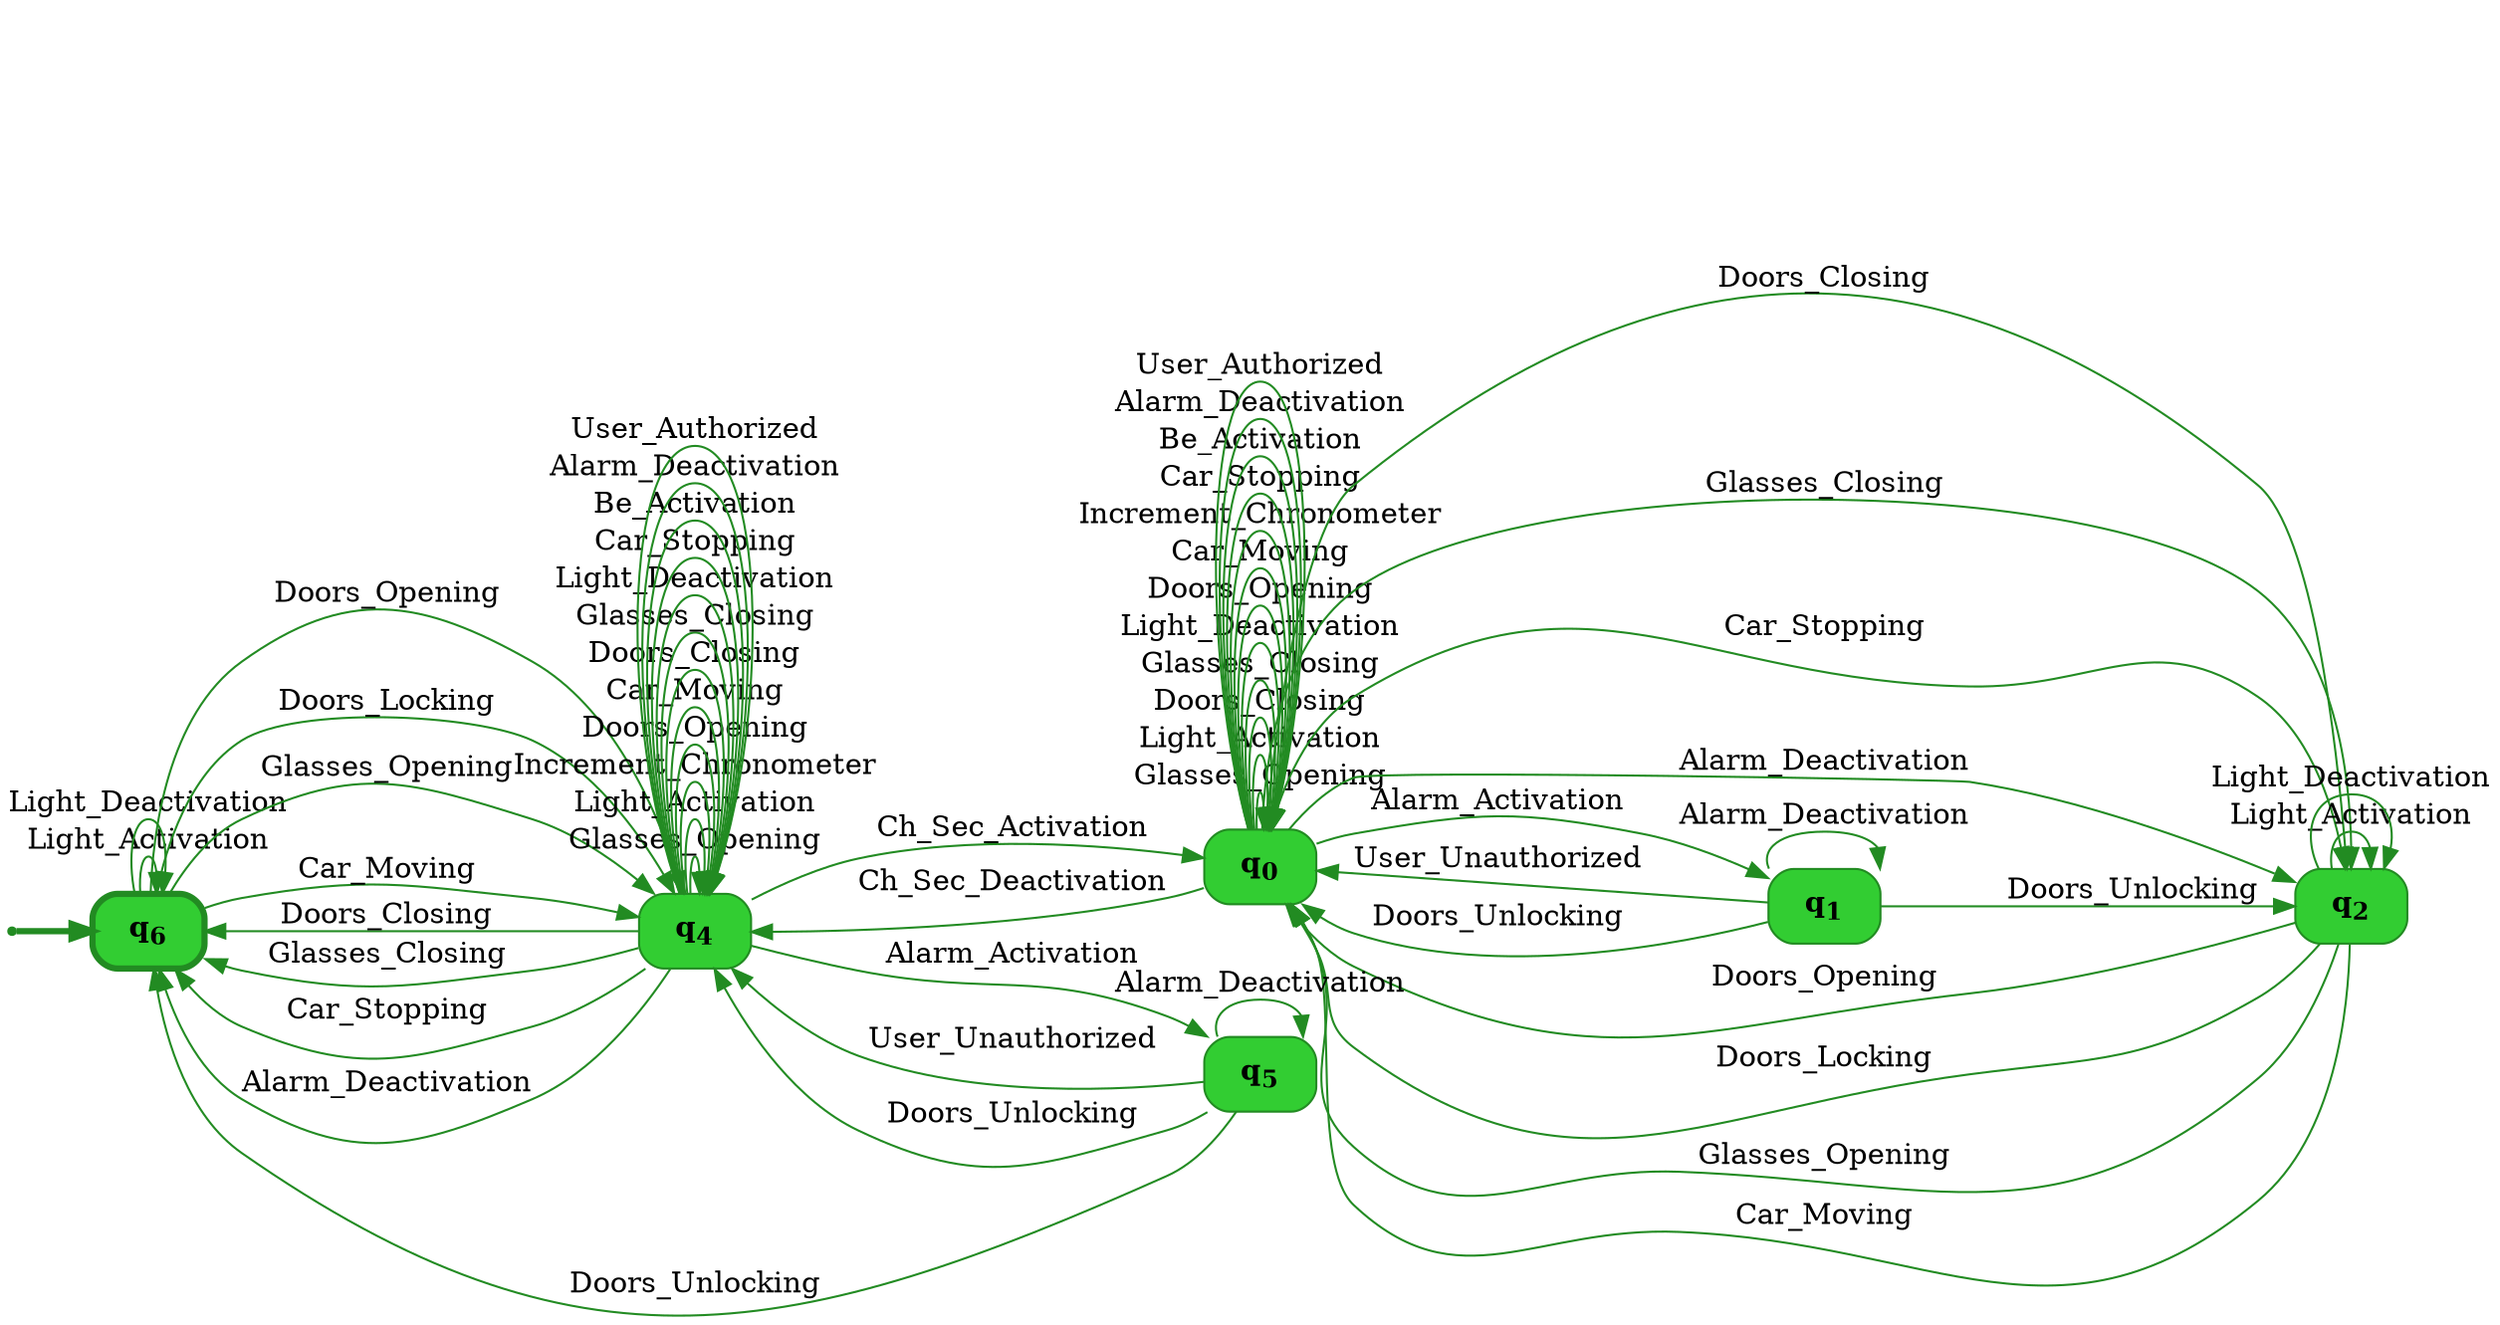 digraph g {

	rankdir="LR"

	__invisible__[shape="point", color="forestgreen"]
	q6[label=<<b>q<sub>6</sub></b>>, shape="box", style="rounded, filled", fillcolor="limegreen", color="forestgreen", penwidth=3] // Initial
	q4[label=<<b>q<sub>4</sub></b>>, shape="box", style="rounded, filled", fillcolor="limegreen", color="forestgreen"]
	q0[label=<<b>q<sub>0</sub></b>>, shape="box", style="rounded, filled", fillcolor="limegreen", color="forestgreen"]
	q2[label=<<b>q<sub>2</sub></b>>, shape="box", style="rounded, filled", fillcolor="limegreen", color="forestgreen"]
	q1[label=<<b>q<sub>1</sub></b>>, shape="box", style="rounded, filled", fillcolor="limegreen", color="forestgreen"]
	q5[label=<<b>q<sub>5</sub></b>>, shape="box", style="rounded, filled", fillcolor="limegreen", color="forestgreen"]

	__invisible__ -> q6[penwidth=3, color="forestgreen"]
	q6 -> q4[label=<Doors_Opening>, color="forestgreen"]
	q4 -> q6[label=<Doors_Closing>, color="forestgreen"]
	q4 -> q4[label=<Glasses_Opening>, color="forestgreen"]
	q4 -> q0[label=<Ch_Sec_Activation>, color="forestgreen"]
	q0 -> q2[label=<Doors_Closing>, color="forestgreen"]
	q2 -> q0[label=<Doors_Opening>, color="forestgreen"]
	q2 -> q0[label=<Doors_Locking>, color="forestgreen"]
	q2 -> q0[label=<Glasses_Opening>, color="forestgreen"]
	q2 -> q0[label=<Car_Moving>, color="forestgreen"]
	q2 -> q2[label=<Light_Activation>, color="forestgreen"]
	q2 -> q2[label=<Light_Deactivation>, color="forestgreen"]
	q0 -> q0[label=<Glasses_Opening>, color="forestgreen"]
	q0 -> q4[label=<Ch_Sec_Deactivation>, color="forestgreen"]
	q0 -> q0[label=<Light_Activation>, color="forestgreen"]
	q0 -> q0[label=<Doors_Closing>, color="forestgreen"]
	q0 -> q0[label=<Glasses_Closing>, color="forestgreen"]
	q0 -> q0[label=<Light_Deactivation>, color="forestgreen"]
	q0 -> q0[label=<Doors_Opening>, color="forestgreen"]
	q0 -> q2[label=<Glasses_Closing>, color="forestgreen"]
	q0 -> q0[label=<Car_Moving>, color="forestgreen"]
	q0 -> q0[label=<Increment_Chronometer>, color="forestgreen"]
	q0 -> q2[label=<Car_Stopping>, color="forestgreen"]
	q0 -> q0[label=<Car_Stopping>, color="forestgreen"]
	q0 -> q1[label=<Alarm_Activation>, color="forestgreen"]
	q1 -> q0[label=<User_Unauthorized>, color="forestgreen"]
	q1 -> q1[label=<Alarm_Deactivation>, color="forestgreen"]
	q1 -> q0[label=<Doors_Unlocking>, color="forestgreen"]
	q1 -> q2[label=<Doors_Unlocking>, color="forestgreen"]
	q0 -> q2[label=<Alarm_Deactivation>, color="forestgreen"]
	q0 -> q0[label=<Be_Activation>, color="forestgreen"]
	q0 -> q0[label=<Alarm_Deactivation>, color="forestgreen"]
	q0 -> q0[label=<User_Authorized>, color="forestgreen"]
	q4 -> q4[label=<Light_Activation>, color="forestgreen"]
	q4 -> q4[label=<Increment_Chronometer>, color="forestgreen"]
	q4 -> q4[label=<Doors_Opening>, color="forestgreen"]
	q4 -> q6[label=<Glasses_Closing>, color="forestgreen"]
	q4 -> q4[label=<Car_Moving>, color="forestgreen"]
	q4 -> q6[label=<Car_Stopping>, color="forestgreen"]
	q4 -> q4[label=<Doors_Closing>, color="forestgreen"]
	q4 -> q4[label=<Glasses_Closing>, color="forestgreen"]
	q4 -> q4[label=<Light_Deactivation>, color="forestgreen"]
	q4 -> q4[label=<Car_Stopping>, color="forestgreen"]
	q4 -> q5[label=<Alarm_Activation>, color="forestgreen"]
	q5 -> q4[label=<User_Unauthorized>, color="forestgreen"]
	q5 -> q5[label=<Alarm_Deactivation>, color="forestgreen"]
	q5 -> q4[label=<Doors_Unlocking>, color="forestgreen"]
	q5 -> q6[label=<Doors_Unlocking>, color="forestgreen"]
	q4 -> q6[label=<Alarm_Deactivation>, color="forestgreen"]
	q4 -> q4[label=<Be_Activation>, color="forestgreen"]
	q4 -> q4[label=<Alarm_Deactivation>, color="forestgreen"]
	q4 -> q4[label=<User_Authorized>, color="forestgreen"]
	q6 -> q4[label=<Doors_Locking>, color="forestgreen"]
	q6 -> q4[label=<Glasses_Opening>, color="forestgreen"]
	q6 -> q4[label=<Car_Moving>, color="forestgreen"]
	q6 -> q6[label=<Light_Activation>, color="forestgreen"]
	q6 -> q6[label=<Light_Deactivation>, color="forestgreen"]

}
